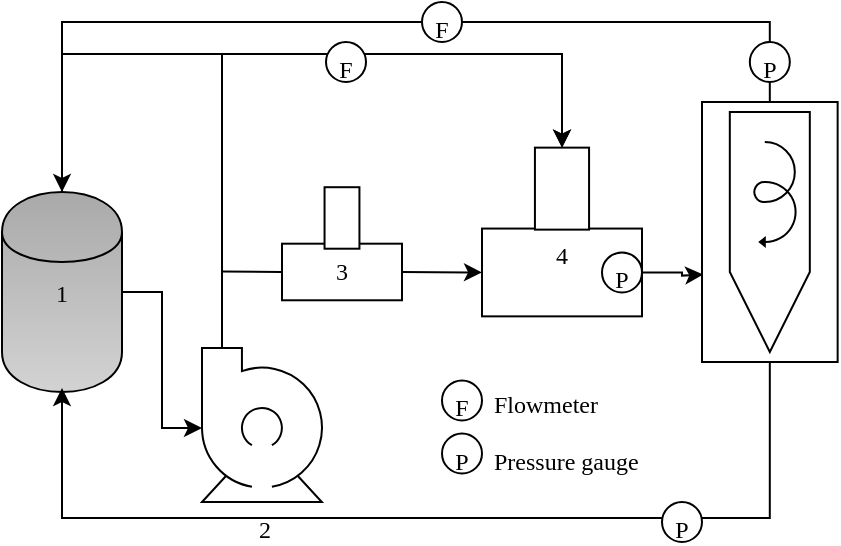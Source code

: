 <mxfile version="26.2.8">
  <diagram name="Page-1" id="7JwyW4FuynI3zw1Lpk3y">
    <mxGraphModel dx="1045" dy="605" grid="1" gridSize="10" guides="1" tooltips="1" connect="1" arrows="1" fold="1" page="1" pageScale="1" pageWidth="827" pageHeight="1169" math="0" shadow="0">
      <root>
        <mxCell id="0" />
        <mxCell id="1" parent="0" />
        <mxCell id="_ku4jCw8qOucxCteulYC-88" style="edgeStyle=orthogonalEdgeStyle;rounded=0;orthogonalLoop=1;jettySize=auto;html=1;entryX=0;entryY=0.5;entryDx=0;entryDy=0;fontFamily=Times New Roman;fontSize=12;fontColor=default;exitX=0.5;exitY=0;exitDx=0;exitDy=0;" edge="1" parent="1" source="_ku4jCw8qOucxCteulYC-15" target="_ku4jCw8qOucxCteulYC-79">
          <mxGeometry relative="1" as="geometry">
            <Array as="points">
              <mxPoint x="60" y="186" />
              <mxPoint x="310" y="186" />
            </Array>
          </mxGeometry>
        </mxCell>
        <mxCell id="_ku4jCw8qOucxCteulYC-15" value="1" style="shape=cylinder;fillColor=#d3d3d3;strokeColor=#000000;gradientColor=#a9a9a9;gradientDirection=north;fontFamily=Times New Roman;" vertex="1" parent="1">
          <mxGeometry x="30" y="255" width="60" height="100" as="geometry" />
        </mxCell>
        <mxCell id="_ku4jCw8qOucxCteulYC-77" style="edgeStyle=orthogonalEdgeStyle;rounded=0;orthogonalLoop=1;jettySize=auto;html=1;fontFamily=Times New Roman;fontSize=12;fontColor=default;exitX=0.5;exitY=1;exitDx=0;exitDy=0;exitPerimeter=0;entryX=0.5;entryY=1;entryDx=0;entryDy=0;" edge="1" parent="1">
          <mxGeometry relative="1" as="geometry">
            <mxPoint x="413.91" y="333.0" as="sourcePoint" />
            <mxPoint x="60" y="353.0" as="targetPoint" />
            <Array as="points">
              <mxPoint x="414" y="418" />
              <mxPoint x="60" y="418" />
            </Array>
          </mxGeometry>
        </mxCell>
        <mxCell id="_ku4jCw8qOucxCteulYC-87" style="edgeStyle=orthogonalEdgeStyle;rounded=0;orthogonalLoop=1;jettySize=auto;html=1;entryX=0.5;entryY=0;entryDx=0;entryDy=0;fontFamily=Times New Roman;fontSize=12;fontColor=default;exitX=0.5;exitY=0;exitDx=0;exitDy=0;exitPerimeter=0;" edge="1" parent="1" source="_ku4jCw8qOucxCteulYC-39" target="_ku4jCw8qOucxCteulYC-15">
          <mxGeometry relative="1" as="geometry">
            <Array as="points">
              <mxPoint x="414" y="170" />
              <mxPoint x="60" y="170" />
            </Array>
          </mxGeometry>
        </mxCell>
        <mxCell id="_ku4jCw8qOucxCteulYC-72" value="Flowmeter" style="text;fillColor=none;strokeColor=none;fontFamily=Times New Roman;" vertex="1" parent="1">
          <mxGeometry x="274" y="347.25" width="80" height="20" as="geometry" />
        </mxCell>
        <mxCell id="_ku4jCw8qOucxCteulYC-73" value="Pressure gauge" style="text;fillColor=none;strokeColor=none;fontFamily=Times New Roman;" vertex="1" parent="1">
          <mxGeometry x="274" y="375.75" width="100" height="20" as="geometry" />
        </mxCell>
        <mxCell id="_ku4jCw8qOucxCteulYC-95" style="edgeStyle=orthogonalEdgeStyle;rounded=0;orthogonalLoop=1;jettySize=auto;html=1;entryX=0;entryY=0.5;entryDx=0;entryDy=0;fontFamily=Times New Roman;fontSize=12;fontColor=default;" edge="1" parent="1" source="_ku4jCw8qOucxCteulYC-75" target="_ku4jCw8qOucxCteulYC-79">
          <mxGeometry relative="1" as="geometry">
            <Array as="points">
              <mxPoint x="140" y="186" />
              <mxPoint x="310" y="186" />
            </Array>
          </mxGeometry>
        </mxCell>
        <mxCell id="_ku4jCw8qOucxCteulYC-75" value="2" style="shape=mxgraph.pid.pumps.centrifugal_pump_2;html=1;pointerEvents=1;align=center;verticalLabelPosition=bottom;verticalAlign=top;dashed=0;strokeColor=default;fontFamily=Times New Roman;fontSize=12;fontColor=default;fillColor=default;" vertex="1" parent="1">
          <mxGeometry x="130" y="333" width="62" height="77" as="geometry" />
        </mxCell>
        <mxCell id="_ku4jCw8qOucxCteulYC-82" value="" style="group" vertex="1" connectable="0" parent="1">
          <mxGeometry x="270" y="232.815" width="80" height="84.365" as="geometry" />
        </mxCell>
        <mxCell id="_ku4jCw8qOucxCteulYC-78" value="4" style="rounded=0;whiteSpace=wrap;html=1;dashed=0;pointerEvents=1;strokeColor=default;align=center;verticalAlign=top;fontFamily=Times New Roman;fontSize=12;fontColor=default;fillColor=default;" vertex="1" parent="_ku4jCw8qOucxCteulYC-82">
          <mxGeometry y="40.463" width="80" height="43.902" as="geometry" />
        </mxCell>
        <mxCell id="_ku4jCw8qOucxCteulYC-79" value="" style="rounded=0;whiteSpace=wrap;html=1;dashed=0;pointerEvents=1;strokeColor=default;align=center;verticalAlign=top;fontFamily=Times New Roman;fontSize=12;fontColor=default;fillColor=default;rotation=90;" vertex="1" parent="_ku4jCw8qOucxCteulYC-82">
          <mxGeometry x="19.5" y="6.965" width="41" height="27.07" as="geometry" />
        </mxCell>
        <mxCell id="_ku4jCw8qOucxCteulYC-117" value="P" style="ellipse;whiteSpace=wrap;html=1;aspect=fixed;dashed=0;pointerEvents=1;strokeColor=default;align=center;verticalAlign=top;fontFamily=Times New Roman;fontSize=12;fontColor=default;fillColor=default;" vertex="1" parent="_ku4jCw8qOucxCteulYC-82">
          <mxGeometry x="60" y="52.415" width="20" height="20" as="geometry" />
        </mxCell>
        <mxCell id="_ku4jCw8qOucxCteulYC-91" value="" style="group" vertex="1" connectable="0" parent="1">
          <mxGeometry x="170" y="254.77" width="60" height="54.37" as="geometry" />
        </mxCell>
        <mxCell id="_ku4jCw8qOucxCteulYC-92" value="3" style="rounded=0;whiteSpace=wrap;html=1;dashed=0;pointerEvents=1;strokeColor=default;align=center;verticalAlign=top;fontFamily=Times New Roman;fontSize=12;fontColor=default;fillColor=default;" vertex="1" parent="_ku4jCw8qOucxCteulYC-91">
          <mxGeometry y="26.077" width="60" height="28.293" as="geometry" />
        </mxCell>
        <mxCell id="_ku4jCw8qOucxCteulYC-93" value="" style="rounded=0;whiteSpace=wrap;html=1;dashed=0;pointerEvents=1;strokeColor=default;align=center;verticalAlign=top;fontFamily=Times New Roman;fontSize=12;fontColor=default;fillColor=default;rotation=90;" vertex="1" parent="_ku4jCw8qOucxCteulYC-91">
          <mxGeometry x="14.625" y="4.489" width="30.75" height="17.446" as="geometry" />
        </mxCell>
        <mxCell id="_ku4jCw8qOucxCteulYC-96" style="edgeStyle=orthogonalEdgeStyle;rounded=0;orthogonalLoop=1;jettySize=auto;html=1;entryX=0;entryY=0.52;entryDx=0;entryDy=0;entryPerimeter=0;fontFamily=Times New Roman;fontSize=12;fontColor=default;" edge="1" parent="1" source="_ku4jCw8qOucxCteulYC-15" target="_ku4jCw8qOucxCteulYC-75">
          <mxGeometry relative="1" as="geometry" />
        </mxCell>
        <mxCell id="_ku4jCw8qOucxCteulYC-99" style="edgeStyle=orthogonalEdgeStyle;rounded=0;orthogonalLoop=1;jettySize=auto;html=1;entryX=0.627;entryY=0.991;entryDx=0;entryDy=0;entryPerimeter=0;fontFamily=Times New Roman;fontSize=12;fontColor=default;" edge="1" parent="1" source="_ku4jCw8qOucxCteulYC-78">
          <mxGeometry relative="1" as="geometry">
            <mxPoint x="380.61" y="296.28" as="targetPoint" />
          </mxGeometry>
        </mxCell>
        <mxCell id="_ku4jCw8qOucxCteulYC-100" value="" style="group" vertex="1" connectable="0" parent="1">
          <mxGeometry x="380" y="210" width="67.82" height="130" as="geometry" />
        </mxCell>
        <mxCell id="_ku4jCw8qOucxCteulYC-98" value="" style="rounded=0;whiteSpace=wrap;html=1;dashed=0;pointerEvents=1;strokeColor=default;align=center;verticalAlign=top;fontFamily=Times New Roman;fontSize=12;fontColor=default;fillColor=default;rotation=90;" vertex="1" parent="_ku4jCw8qOucxCteulYC-100">
          <mxGeometry x="-31.09" y="31.09" width="130" height="67.82" as="geometry" />
        </mxCell>
        <mxCell id="_ku4jCw8qOucxCteulYC-39" value="&lt;div&gt;&lt;br&gt;&lt;/div&gt;" style="shape=mxgraph.pid.separators.separator_(cyclone);html=1;pointerEvents=1;align=center;verticalLabelPosition=bottom;verticalAlign=top;dashed=0;fontFamily=Times New Roman;" vertex="1" parent="_ku4jCw8qOucxCteulYC-100">
          <mxGeometry x="13.91" y="5" width="40" height="120" as="geometry" />
        </mxCell>
        <mxCell id="_ku4jCw8qOucxCteulYC-105" value="" style="endArrow=none;html=1;rounded=0;fontFamily=Times New Roman;fontSize=12;fontColor=default;entryX=0;entryY=0.5;entryDx=0;entryDy=0;" edge="1" parent="1" target="_ku4jCw8qOucxCteulYC-92">
          <mxGeometry width="50" height="50" relative="1" as="geometry">
            <mxPoint x="140" y="294.77" as="sourcePoint" />
            <mxPoint x="210" y="284.08" as="targetPoint" />
          </mxGeometry>
        </mxCell>
        <mxCell id="_ku4jCw8qOucxCteulYC-108" value="" style="endArrow=classic;html=1;rounded=0;fontFamily=Times New Roman;fontSize=12;fontColor=default;entryX=0;entryY=0.5;entryDx=0;entryDy=0;exitX=1;exitY=0.5;exitDx=0;exitDy=0;" edge="1" parent="1" source="_ku4jCw8qOucxCteulYC-92" target="_ku4jCw8qOucxCteulYC-78">
          <mxGeometry width="50" height="50" relative="1" as="geometry">
            <mxPoint x="300" y="271.18" as="sourcePoint" />
            <mxPoint x="360" y="271.179" as="targetPoint" />
          </mxGeometry>
        </mxCell>
        <mxCell id="_ku4jCw8qOucxCteulYC-109" value="F" style="ellipse;whiteSpace=wrap;html=1;aspect=fixed;dashed=0;pointerEvents=1;strokeColor=default;align=center;verticalAlign=top;fontFamily=Times New Roman;fontSize=12;fontColor=default;fillColor=default;" vertex="1" parent="1">
          <mxGeometry x="192" y="180" width="20" height="20" as="geometry" />
        </mxCell>
        <mxCell id="_ku4jCw8qOucxCteulYC-114" value="&lt;font&gt;F&lt;/font&gt;" style="ellipse;whiteSpace=wrap;html=1;aspect=fixed;dashed=0;pointerEvents=1;strokeColor=default;align=center;verticalAlign=top;fontFamily=Times New Roman;fontSize=12;fontColor=default;fillColor=default;" vertex="1" parent="1">
          <mxGeometry x="240" y="160" width="20" height="20" as="geometry" />
        </mxCell>
        <mxCell id="_ku4jCw8qOucxCteulYC-118" value="F" style="ellipse;whiteSpace=wrap;html=1;aspect=fixed;dashed=0;pointerEvents=1;strokeColor=default;align=center;verticalAlign=top;fontFamily=Times New Roman;fontSize=12;fontColor=default;fillColor=default;" vertex="1" parent="1">
          <mxGeometry x="250" y="349.25" width="20" height="20" as="geometry" />
        </mxCell>
        <mxCell id="_ku4jCw8qOucxCteulYC-123" value="P" style="ellipse;whiteSpace=wrap;html=1;aspect=fixed;dashed=0;pointerEvents=1;strokeColor=default;align=center;verticalAlign=top;fontFamily=Times New Roman;fontSize=12;fontColor=default;fillColor=default;" vertex="1" parent="1">
          <mxGeometry x="250" y="375.75" width="20" height="20" as="geometry" />
        </mxCell>
        <mxCell id="_ku4jCw8qOucxCteulYC-127" value="P" style="ellipse;whiteSpace=wrap;html=1;aspect=fixed;dashed=0;pointerEvents=1;strokeColor=default;align=center;verticalAlign=top;fontFamily=Times New Roman;fontSize=12;fontColor=default;fillColor=default;" vertex="1" parent="1">
          <mxGeometry x="403.91" y="180.0" width="20" height="20" as="geometry" />
        </mxCell>
        <mxCell id="_ku4jCw8qOucxCteulYC-128" value="P" style="ellipse;whiteSpace=wrap;html=1;aspect=fixed;dashed=0;pointerEvents=1;strokeColor=default;align=center;verticalAlign=top;fontFamily=Times New Roman;fontSize=12;fontColor=default;fillColor=default;" vertex="1" parent="1">
          <mxGeometry x="360" y="410" width="20" height="20" as="geometry" />
        </mxCell>
      </root>
    </mxGraphModel>
  </diagram>
</mxfile>
